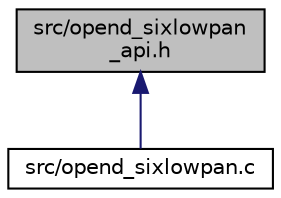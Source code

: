 digraph "src/opend_sixlowpan_api.h"
{
  edge [fontname="Helvetica",fontsize="10",labelfontname="Helvetica",labelfontsize="10"];
  node [fontname="Helvetica",fontsize="10",shape=record];
  Node3 [label="src/opend_sixlowpan\l_api.h",height=0.2,width=0.4,color="black", fillcolor="grey75", style="filled", fontcolor="black"];
  Node3 -> Node4 [dir="back",color="midnightblue",fontsize="10",style="solid",fontname="Helvetica"];
  Node4 [label="src/opend_sixlowpan.c",height=0.2,width=0.4,color="black", fillcolor="white", style="filled",URL="$opend__sixlowpan_8c.html"];
}
